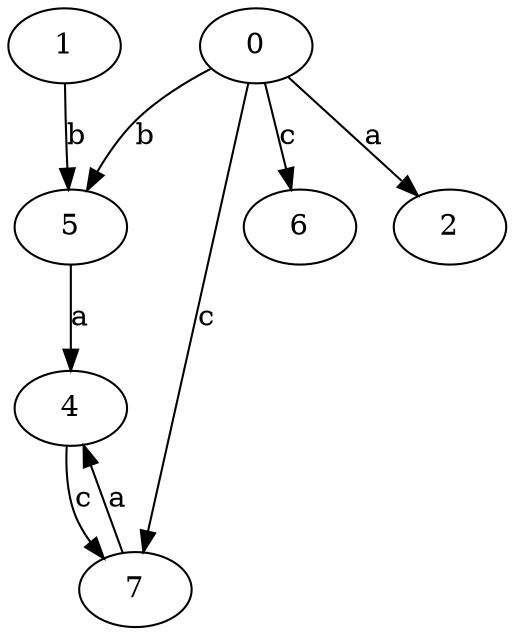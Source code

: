 strict digraph  {
2;
4;
5;
0;
6;
1;
7;
4 -> 7  [label=c];
5 -> 4  [label=a];
0 -> 2  [label=a];
0 -> 5  [label=b];
0 -> 6  [label=c];
0 -> 7  [label=c];
1 -> 5  [label=b];
7 -> 4  [label=a];
}
